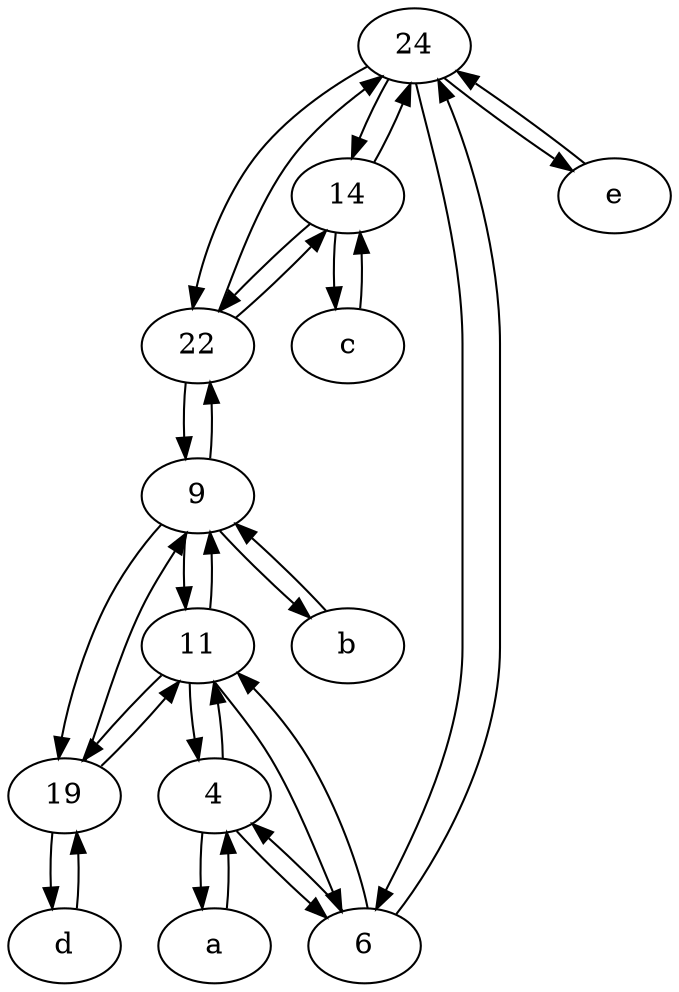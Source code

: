 digraph  {
	24;
	14;
	c [pos="20,10!"];
	b [pos="50,20!"];
	d [pos="20,30!"];
	e [pos="30,50!"];
	a [pos="40,10!"];
	4;
	6;
	11;
	22;
	9;
	19;
	11 -> 9;
	19 -> d;
	c -> 14;
	11 -> 19;
	e -> 24;
	6 -> 24;
	14 -> 24;
	9 -> 22;
	22 -> 14;
	22 -> 9;
	24 -> e;
	d -> 19;
	9 -> 11;
	19 -> 9;
	24 -> 6;
	9 -> b;
	11 -> 6;
	9 -> 19;
	14 -> c;
	6 -> 11;
	14 -> 22;
	4 -> a;
	6 -> 4;
	24 -> 22;
	a -> 4;
	4 -> 6;
	b -> 9;
	11 -> 4;
	4 -> 11;
	19 -> 11;
	24 -> 14;
	22 -> 24;

	}
